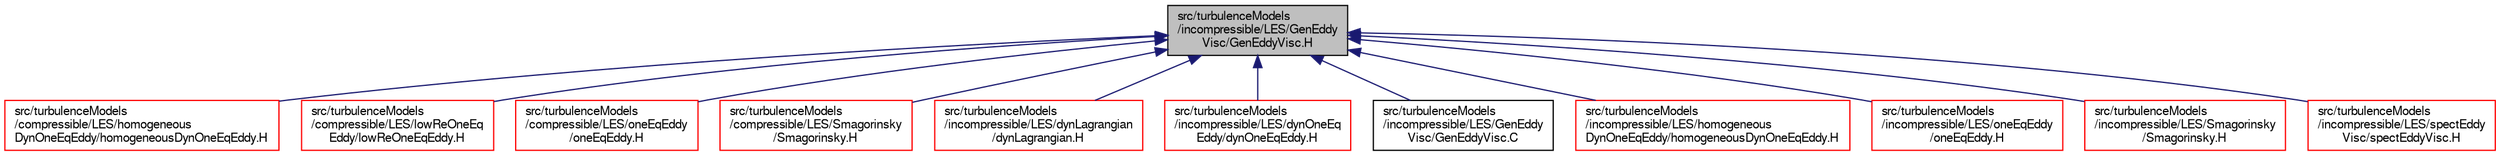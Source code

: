 digraph "src/turbulenceModels/incompressible/LES/GenEddyVisc/GenEddyVisc.H"
{
  bgcolor="transparent";
  edge [fontname="FreeSans",fontsize="10",labelfontname="FreeSans",labelfontsize="10"];
  node [fontname="FreeSans",fontsize="10",shape=record];
  Node2 [label="src/turbulenceModels\l/incompressible/LES/GenEddy\lVisc/GenEddyVisc.H",height=0.2,width=0.4,color="black", fillcolor="grey75", style="filled", fontcolor="black"];
  Node2 -> Node3 [dir="back",color="midnightblue",fontsize="10",style="solid",fontname="FreeSans"];
  Node3 [label="src/turbulenceModels\l/compressible/LES/homogeneous\lDynOneEqEddy/homogeneousDynOneEqEddy.H",height=0.2,width=0.4,color="red",URL="$a39815.html"];
  Node2 -> Node5 [dir="back",color="midnightblue",fontsize="10",style="solid",fontname="FreeSans"];
  Node5 [label="src/turbulenceModels\l/compressible/LES/lowReOneEq\lEddy/lowReOneEqEddy.H",height=0.2,width=0.4,color="red",URL="$a17096.html"];
  Node2 -> Node7 [dir="back",color="midnightblue",fontsize="10",style="solid",fontname="FreeSans"];
  Node7 [label="src/turbulenceModels\l/compressible/LES/oneEqEddy\l/oneEqEddy.H",height=0.2,width=0.4,color="red",URL="$a39851.html"];
  Node2 -> Node9 [dir="back",color="midnightblue",fontsize="10",style="solid",fontname="FreeSans"];
  Node9 [label="src/turbulenceModels\l/compressible/LES/Smagorinsky\l/Smagorinsky.H",height=0.2,width=0.4,color="red",URL="$a39866.html"];
  Node2 -> Node11 [dir="back",color="midnightblue",fontsize="10",style="solid",fontname="FreeSans"];
  Node11 [label="src/turbulenceModels\l/incompressible/LES/dynLagrangian\l/dynLagrangian.H",height=0.2,width=0.4,color="red",URL="$a17405.html"];
  Node2 -> Node13 [dir="back",color="midnightblue",fontsize="10",style="solid",fontname="FreeSans"];
  Node13 [label="src/turbulenceModels\l/incompressible/LES/dynOneEq\lEddy/dynOneEqEddy.H",height=0.2,width=0.4,color="red",URL="$a17411.html"];
  Node2 -> Node15 [dir="back",color="midnightblue",fontsize="10",style="solid",fontname="FreeSans"];
  Node15 [label="src/turbulenceModels\l/incompressible/LES/GenEddy\lVisc/GenEddyVisc.C",height=0.2,width=0.4,color="black",URL="$a39788.html"];
  Node2 -> Node16 [dir="back",color="midnightblue",fontsize="10",style="solid",fontname="FreeSans"];
  Node16 [label="src/turbulenceModels\l/incompressible/LES/homogeneous\lDynOneEqEddy/homogeneousDynOneEqEddy.H",height=0.2,width=0.4,color="red",URL="$a39818.html"];
  Node2 -> Node18 [dir="back",color="midnightblue",fontsize="10",style="solid",fontname="FreeSans"];
  Node18 [label="src/turbulenceModels\l/incompressible/LES/oneEqEddy\l/oneEqEddy.H",height=0.2,width=0.4,color="red",URL="$a39854.html"];
  Node2 -> Node20 [dir="back",color="midnightblue",fontsize="10",style="solid",fontname="FreeSans"];
  Node20 [label="src/turbulenceModels\l/incompressible/LES/Smagorinsky\l/Smagorinsky.H",height=0.2,width=0.4,color="red",URL="$a39869.html"];
  Node2 -> Node22 [dir="back",color="midnightblue",fontsize="10",style="solid",fontname="FreeSans"];
  Node22 [label="src/turbulenceModels\l/incompressible/LES/spectEddy\lVisc/spectEddyVisc.H",height=0.2,width=0.4,color="red",URL="$a17477.html"];
}
